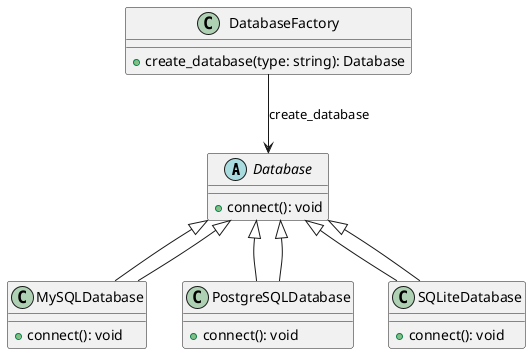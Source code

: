 @startuml
abstract class Database {
    +connect(): void
}

class MySQLDatabase extends Database {
    +connect(): void
}

class PostgreSQLDatabase extends Database {
    +connect(): void
}

class SQLiteDatabase extends Database {
    +connect(): void
}

class DatabaseFactory {
    +create_database(type: string): Database
}

DatabaseFactory --> Database: create_database
Database <|-- MySQLDatabase
Database <|-- PostgreSQLDatabase
Database <|-- SQLiteDatabase
@enduml